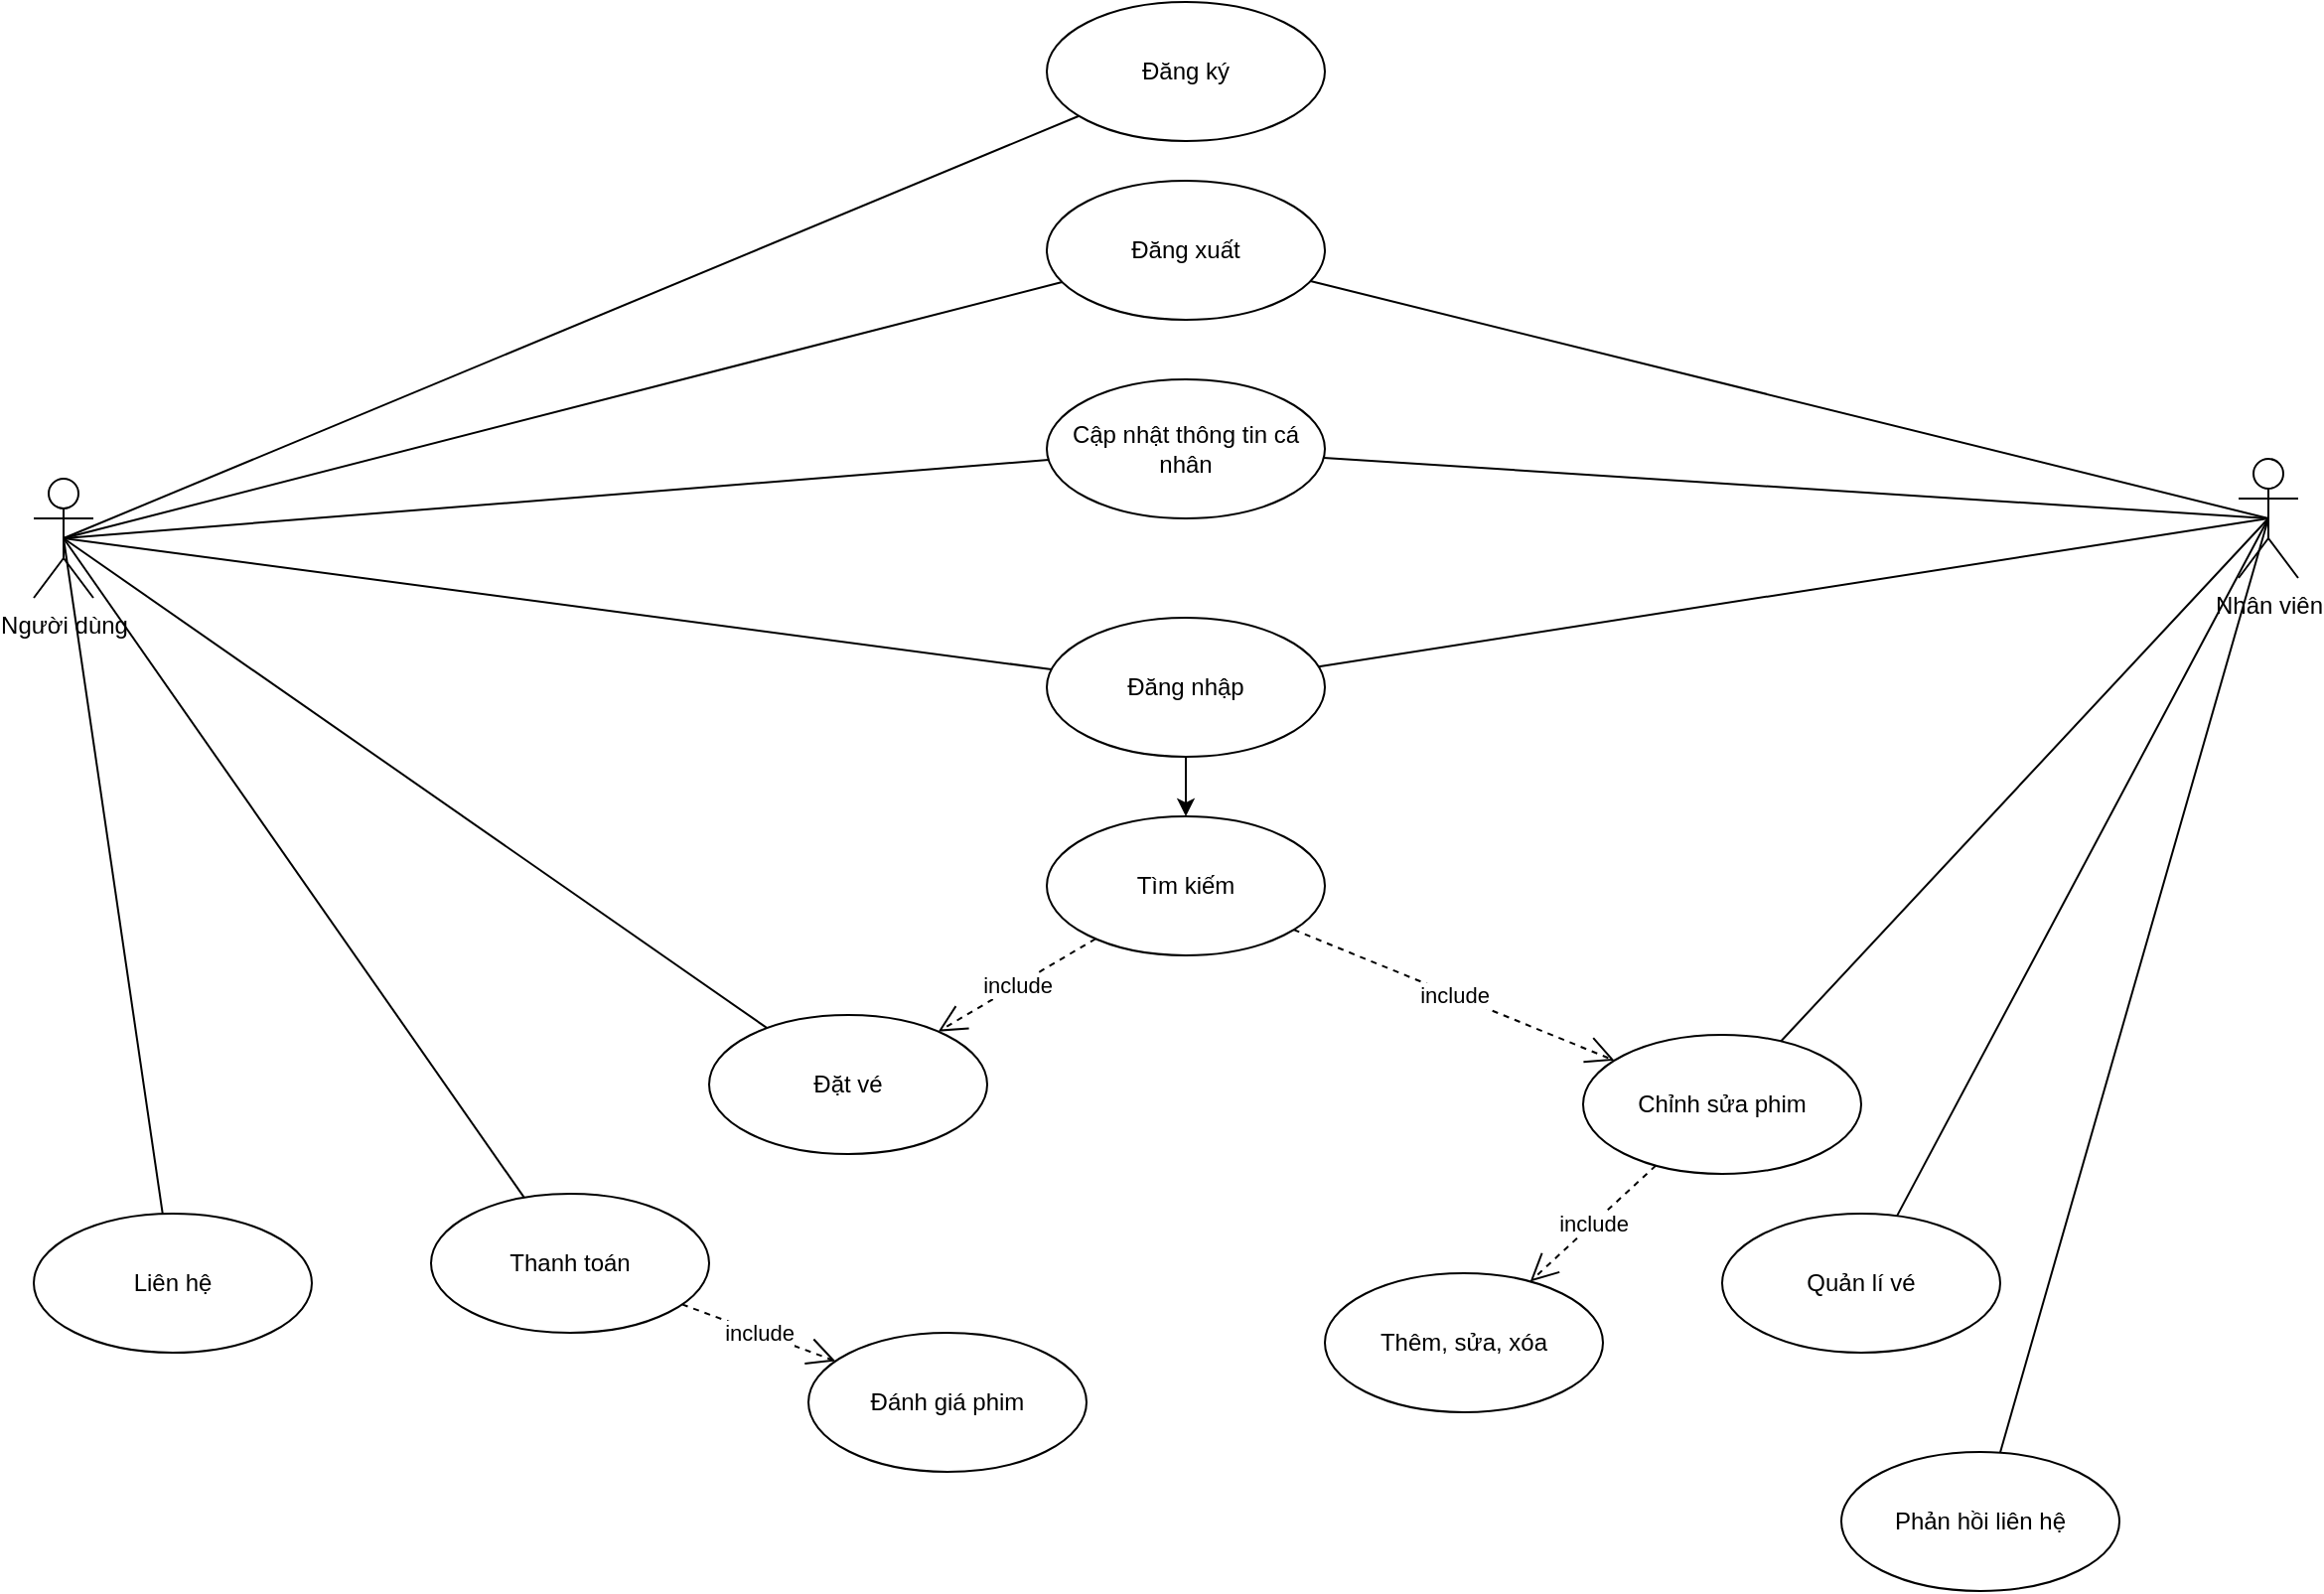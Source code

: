 <mxfile version="24.7.17">
  <diagram name="Trang-1" id="e8l1e_yKw6ECx4kSoCLb">
    <mxGraphModel dx="1563" dy="1230" grid="1" gridSize="10" guides="1" tooltips="1" connect="1" arrows="1" fold="1" page="1" pageScale="1" pageWidth="827" pageHeight="1169" math="0" shadow="0">
      <root>
        <mxCell id="0" />
        <mxCell id="1" parent="0" />
        <mxCell id="-DWUDMtJVs0ZkgOZyoFo-50" value="Người dùng" style="shape=umlActor;verticalLabelPosition=bottom;verticalAlign=top;html=1;" vertex="1" parent="1">
          <mxGeometry x="1110" y="280" width="30" height="60" as="geometry" />
        </mxCell>
        <mxCell id="-DWUDMtJVs0ZkgOZyoFo-51" value="Nhân viên" style="shape=umlActor;verticalLabelPosition=bottom;verticalAlign=top;html=1;" vertex="1" parent="1">
          <mxGeometry x="2220" y="270" width="30" height="60" as="geometry" />
        </mxCell>
        <mxCell id="-DWUDMtJVs0ZkgOZyoFo-52" value="Đăng nhập" style="ellipse;whiteSpace=wrap;html=1;" vertex="1" parent="1">
          <mxGeometry x="1620" y="350" width="140" height="70" as="geometry" />
        </mxCell>
        <mxCell id="-DWUDMtJVs0ZkgOZyoFo-58" value="Đăng ký" style="ellipse;whiteSpace=wrap;html=1;" vertex="1" parent="1">
          <mxGeometry x="1620" y="40" width="140" height="70" as="geometry" />
        </mxCell>
        <mxCell id="-DWUDMtJVs0ZkgOZyoFo-59" value="Đăng xuất" style="ellipse;whiteSpace=wrap;html=1;" vertex="1" parent="1">
          <mxGeometry x="1620" y="130" width="140" height="70" as="geometry" />
        </mxCell>
        <mxCell id="-DWUDMtJVs0ZkgOZyoFo-60" value="Cập nhật thông tin cá nhân" style="ellipse;whiteSpace=wrap;html=1;" vertex="1" parent="1">
          <mxGeometry x="1620" y="230" width="140" height="70" as="geometry" />
        </mxCell>
        <mxCell id="-DWUDMtJVs0ZkgOZyoFo-61" value="Tìm kiếm" style="ellipse;whiteSpace=wrap;html=1;" vertex="1" parent="1">
          <mxGeometry x="1620" y="450" width="140" height="70" as="geometry" />
        </mxCell>
        <mxCell id="-DWUDMtJVs0ZkgOZyoFo-62" value="Đặt vé" style="ellipse;whiteSpace=wrap;html=1;" vertex="1" parent="1">
          <mxGeometry x="1450" y="550" width="140" height="70" as="geometry" />
        </mxCell>
        <mxCell id="-DWUDMtJVs0ZkgOZyoFo-63" value="include" style="endArrow=open;endSize=12;dashed=1;html=1;rounded=0;" edge="1" parent="1" source="-DWUDMtJVs0ZkgOZyoFo-61" target="-DWUDMtJVs0ZkgOZyoFo-72">
          <mxGeometry width="160" relative="1" as="geometry">
            <mxPoint x="1857.404" y="506.523" as="sourcePoint" />
            <mxPoint x="1779.999" y="560.003" as="targetPoint" />
          </mxGeometry>
        </mxCell>
        <mxCell id="-DWUDMtJVs0ZkgOZyoFo-66" value="Thanh toán" style="ellipse;whiteSpace=wrap;html=1;" vertex="1" parent="1">
          <mxGeometry x="1310" y="640" width="140" height="70" as="geometry" />
        </mxCell>
        <mxCell id="-DWUDMtJVs0ZkgOZyoFo-67" value="Liên hệ" style="ellipse;whiteSpace=wrap;html=1;" vertex="1" parent="1">
          <mxGeometry x="1110" y="650" width="140" height="70" as="geometry" />
        </mxCell>
        <mxCell id="-DWUDMtJVs0ZkgOZyoFo-70" value="Đánh giá phim" style="ellipse;whiteSpace=wrap;html=1;" vertex="1" parent="1">
          <mxGeometry x="1500" y="710" width="140" height="70" as="geometry" />
        </mxCell>
        <mxCell id="-DWUDMtJVs0ZkgOZyoFo-71" value="include" style="endArrow=open;endSize=12;dashed=1;html=1;rounded=0;" edge="1" parent="1" source="-DWUDMtJVs0ZkgOZyoFo-66" target="-DWUDMtJVs0ZkgOZyoFo-70">
          <mxGeometry width="160" relative="1" as="geometry">
            <mxPoint x="1499.74" y="450.12" as="sourcePoint" />
            <mxPoint x="1591.74" y="394.12" as="targetPoint" />
          </mxGeometry>
        </mxCell>
        <mxCell id="-DWUDMtJVs0ZkgOZyoFo-72" value="Chỉnh sửa phim" style="ellipse;whiteSpace=wrap;html=1;" vertex="1" parent="1">
          <mxGeometry x="1890" y="560" width="140" height="70" as="geometry" />
        </mxCell>
        <mxCell id="-DWUDMtJVs0ZkgOZyoFo-73" value="include" style="endArrow=open;endSize=12;dashed=1;html=1;rounded=0;" edge="1" parent="1" source="-DWUDMtJVs0ZkgOZyoFo-72" target="-DWUDMtJVs0ZkgOZyoFo-74">
          <mxGeometry width="160" relative="1" as="geometry">
            <mxPoint x="1987.27" y="358.03" as="sourcePoint" />
            <mxPoint x="1960" y="370" as="targetPoint" />
          </mxGeometry>
        </mxCell>
        <mxCell id="-DWUDMtJVs0ZkgOZyoFo-74" value="Thêm, sửa, xóa" style="ellipse;whiteSpace=wrap;html=1;" vertex="1" parent="1">
          <mxGeometry x="1760" y="680" width="140" height="70" as="geometry" />
        </mxCell>
        <mxCell id="-DWUDMtJVs0ZkgOZyoFo-75" value="Quản lí vé" style="ellipse;whiteSpace=wrap;html=1;" vertex="1" parent="1">
          <mxGeometry x="1960" y="650" width="140" height="70" as="geometry" />
        </mxCell>
        <mxCell id="-DWUDMtJVs0ZkgOZyoFo-76" value="Phản hồi liên hệ" style="ellipse;whiteSpace=wrap;html=1;" vertex="1" parent="1">
          <mxGeometry x="2020" y="770" width="140" height="70" as="geometry" />
        </mxCell>
        <mxCell id="-DWUDMtJVs0ZkgOZyoFo-82" value="include" style="endArrow=open;endSize=12;dashed=1;html=1;rounded=0;" edge="1" parent="1" source="-DWUDMtJVs0ZkgOZyoFo-61" target="-DWUDMtJVs0ZkgOZyoFo-62">
          <mxGeometry width="160" relative="1" as="geometry">
            <mxPoint x="1290.39" y="451.57" as="sourcePoint" />
            <mxPoint x="1364.39" y="469.57" as="targetPoint" />
          </mxGeometry>
        </mxCell>
        <mxCell id="-DWUDMtJVs0ZkgOZyoFo-84" value="" style="endArrow=none;html=1;rounded=0;exitX=0.5;exitY=0.5;exitDx=0;exitDy=0;exitPerimeter=0;" edge="1" parent="1" source="-DWUDMtJVs0ZkgOZyoFo-50" target="-DWUDMtJVs0ZkgOZyoFo-58">
          <mxGeometry width="50" height="50" relative="1" as="geometry">
            <mxPoint x="1800" y="360" as="sourcePoint" />
            <mxPoint x="1850" y="310" as="targetPoint" />
          </mxGeometry>
        </mxCell>
        <mxCell id="-DWUDMtJVs0ZkgOZyoFo-85" value="" style="endArrow=none;html=1;rounded=0;exitX=0.5;exitY=0.5;exitDx=0;exitDy=0;exitPerimeter=0;" edge="1" parent="1" source="-DWUDMtJVs0ZkgOZyoFo-50" target="-DWUDMtJVs0ZkgOZyoFo-59">
          <mxGeometry width="50" height="50" relative="1" as="geometry">
            <mxPoint x="1125" y="392.61" as="sourcePoint" />
            <mxPoint x="1636" y="179.61" as="targetPoint" />
          </mxGeometry>
        </mxCell>
        <mxCell id="-DWUDMtJVs0ZkgOZyoFo-86" value="" style="endArrow=none;html=1;rounded=0;exitX=0.5;exitY=0.5;exitDx=0;exitDy=0;exitPerimeter=0;" edge="1" parent="1" source="-DWUDMtJVs0ZkgOZyoFo-50" target="-DWUDMtJVs0ZkgOZyoFo-60">
          <mxGeometry width="50" height="50" relative="1" as="geometry">
            <mxPoint x="1128.66" y="364.53" as="sourcePoint" />
            <mxPoint x="1631.66" y="235.53" as="targetPoint" />
          </mxGeometry>
        </mxCell>
        <mxCell id="-DWUDMtJVs0ZkgOZyoFo-87" value="" style="endArrow=none;html=1;rounded=0;entryX=0.5;entryY=0.5;entryDx=0;entryDy=0;entryPerimeter=0;" edge="1" parent="1" source="-DWUDMtJVs0ZkgOZyoFo-59" target="-DWUDMtJVs0ZkgOZyoFo-51">
          <mxGeometry width="50" height="50" relative="1" as="geometry">
            <mxPoint x="1610" y="400" as="sourcePoint" />
            <mxPoint x="2113" y="271" as="targetPoint" />
          </mxGeometry>
        </mxCell>
        <mxCell id="-DWUDMtJVs0ZkgOZyoFo-88" value="" style="endArrow=none;html=1;rounded=0;entryX=0.5;entryY=0.5;entryDx=0;entryDy=0;entryPerimeter=0;" edge="1" parent="1" source="-DWUDMtJVs0ZkgOZyoFo-60" target="-DWUDMtJVs0ZkgOZyoFo-51">
          <mxGeometry width="50" height="50" relative="1" as="geometry">
            <mxPoint x="1753" y="211" as="sourcePoint" />
            <mxPoint x="2235" y="330" as="targetPoint" />
          </mxGeometry>
        </mxCell>
        <mxCell id="-DWUDMtJVs0ZkgOZyoFo-89" value="" style="endArrow=none;html=1;rounded=0;entryX=0.5;entryY=0.5;entryDx=0;entryDy=0;entryPerimeter=0;" edge="1" parent="1" source="-DWUDMtJVs0ZkgOZyoFo-52" target="-DWUDMtJVs0ZkgOZyoFo-51">
          <mxGeometry width="50" height="50" relative="1" as="geometry">
            <mxPoint x="1759.56" y="339.57" as="sourcePoint" />
            <mxPoint x="2235.56" y="370.57" as="targetPoint" />
          </mxGeometry>
        </mxCell>
        <mxCell id="-DWUDMtJVs0ZkgOZyoFo-90" value="" style="endArrow=none;html=1;rounded=0;exitX=0.5;exitY=0.5;exitDx=0;exitDy=0;exitPerimeter=0;" edge="1" parent="1" source="-DWUDMtJVs0ZkgOZyoFo-50" target="-DWUDMtJVs0ZkgOZyoFo-52">
          <mxGeometry width="50" height="50" relative="1" as="geometry">
            <mxPoint x="1162" y="420.35" as="sourcePoint" />
            <mxPoint x="1640" y="345.35" as="targetPoint" />
          </mxGeometry>
        </mxCell>
        <mxCell id="-DWUDMtJVs0ZkgOZyoFo-91" value="" style="endArrow=classic;html=1;rounded=0;" edge="1" parent="1" source="-DWUDMtJVs0ZkgOZyoFo-52" target="-DWUDMtJVs0ZkgOZyoFo-61">
          <mxGeometry width="50" height="50" relative="1" as="geometry">
            <mxPoint x="1680" y="480" as="sourcePoint" />
            <mxPoint x="1730" y="430" as="targetPoint" />
          </mxGeometry>
        </mxCell>
        <mxCell id="-DWUDMtJVs0ZkgOZyoFo-92" value="" style="endArrow=none;html=1;rounded=0;entryX=0.5;entryY=0.5;entryDx=0;entryDy=0;entryPerimeter=0;" edge="1" parent="1" source="-DWUDMtJVs0ZkgOZyoFo-72" target="-DWUDMtJVs0ZkgOZyoFo-51">
          <mxGeometry width="50" height="50" relative="1" as="geometry">
            <mxPoint x="1810.14" y="445" as="sourcePoint" />
            <mxPoint x="2288.14" y="370" as="targetPoint" />
          </mxGeometry>
        </mxCell>
        <mxCell id="-DWUDMtJVs0ZkgOZyoFo-93" value="" style="endArrow=none;html=1;rounded=0;entryX=0.5;entryY=0.5;entryDx=0;entryDy=0;entryPerimeter=0;" edge="1" parent="1" source="-DWUDMtJVs0ZkgOZyoFo-75" target="-DWUDMtJVs0ZkgOZyoFo-51">
          <mxGeometry width="50" height="50" relative="1" as="geometry">
            <mxPoint x="2030.43" y="629.72" as="sourcePoint" />
            <mxPoint x="2275.43" y="366.72" as="targetPoint" />
          </mxGeometry>
        </mxCell>
        <mxCell id="-DWUDMtJVs0ZkgOZyoFo-94" value="" style="endArrow=none;html=1;rounded=0;entryX=0.5;entryY=0.5;entryDx=0;entryDy=0;entryPerimeter=0;" edge="1" parent="1" source="-DWUDMtJVs0ZkgOZyoFo-76" target="-DWUDMtJVs0ZkgOZyoFo-51">
          <mxGeometry width="50" height="50" relative="1" as="geometry">
            <mxPoint x="2110.21" y="731" as="sourcePoint" />
            <mxPoint x="2270.21" y="360" as="targetPoint" />
          </mxGeometry>
        </mxCell>
        <mxCell id="-DWUDMtJVs0ZkgOZyoFo-95" value="" style="endArrow=none;html=1;rounded=0;exitX=0.5;exitY=0.5;exitDx=0;exitDy=0;exitPerimeter=0;" edge="1" parent="1" source="-DWUDMtJVs0ZkgOZyoFo-50" target="-DWUDMtJVs0ZkgOZyoFo-62">
          <mxGeometry width="50" height="50" relative="1" as="geometry">
            <mxPoint x="1070" y="390" as="sourcePoint" />
            <mxPoint x="1567" y="456" as="targetPoint" />
          </mxGeometry>
        </mxCell>
        <mxCell id="-DWUDMtJVs0ZkgOZyoFo-97" value="" style="endArrow=none;html=1;rounded=0;exitX=0.5;exitY=0.5;exitDx=0;exitDy=0;exitPerimeter=0;" edge="1" parent="1" source="-DWUDMtJVs0ZkgOZyoFo-50" target="-DWUDMtJVs0ZkgOZyoFo-67">
          <mxGeometry width="50" height="50" relative="1" as="geometry">
            <mxPoint x="1090" y="320" as="sourcePoint" />
            <mxPoint x="1444" y="567" as="targetPoint" />
          </mxGeometry>
        </mxCell>
        <mxCell id="-DWUDMtJVs0ZkgOZyoFo-98" value="" style="endArrow=none;html=1;rounded=0;exitX=0.5;exitY=0.5;exitDx=0;exitDy=0;exitPerimeter=0;" edge="1" parent="1" source="-DWUDMtJVs0ZkgOZyoFo-50" target="-DWUDMtJVs0ZkgOZyoFo-66">
          <mxGeometry width="50" height="50" relative="1" as="geometry">
            <mxPoint x="1204.1" y="354.95" as="sourcePoint" />
            <mxPoint x="1250.1" y="664.95" as="targetPoint" />
          </mxGeometry>
        </mxCell>
      </root>
    </mxGraphModel>
  </diagram>
</mxfile>
